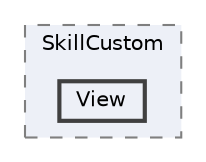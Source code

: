 digraph "C:/Users/むずでょ/Documents/Unity Projects/RMU-1-00-00-Research/Assets/RPGMaker/Codebase/Editor/Inspector/SkillCustom/View"
{
 // LATEX_PDF_SIZE
  bgcolor="transparent";
  edge [fontname=Helvetica,fontsize=10,labelfontname=Helvetica,labelfontsize=10];
  node [fontname=Helvetica,fontsize=10,shape=box,height=0.2,width=0.4];
  compound=true
  subgraph clusterdir_5f94f7665d4df861898c199c5be58b83 {
    graph [ bgcolor="#edf0f7", pencolor="grey50", label="SkillCustom", fontname=Helvetica,fontsize=10 style="filled,dashed", URL="dir_5f94f7665d4df861898c199c5be58b83.html",tooltip=""]
  dir_7d9b5f0c8f46b33930839b062d0edbe9 [label="View", fillcolor="#edf0f7", color="grey25", style="filled,bold", URL="dir_7d9b5f0c8f46b33930839b062d0edbe9.html",tooltip=""];
  }
}
